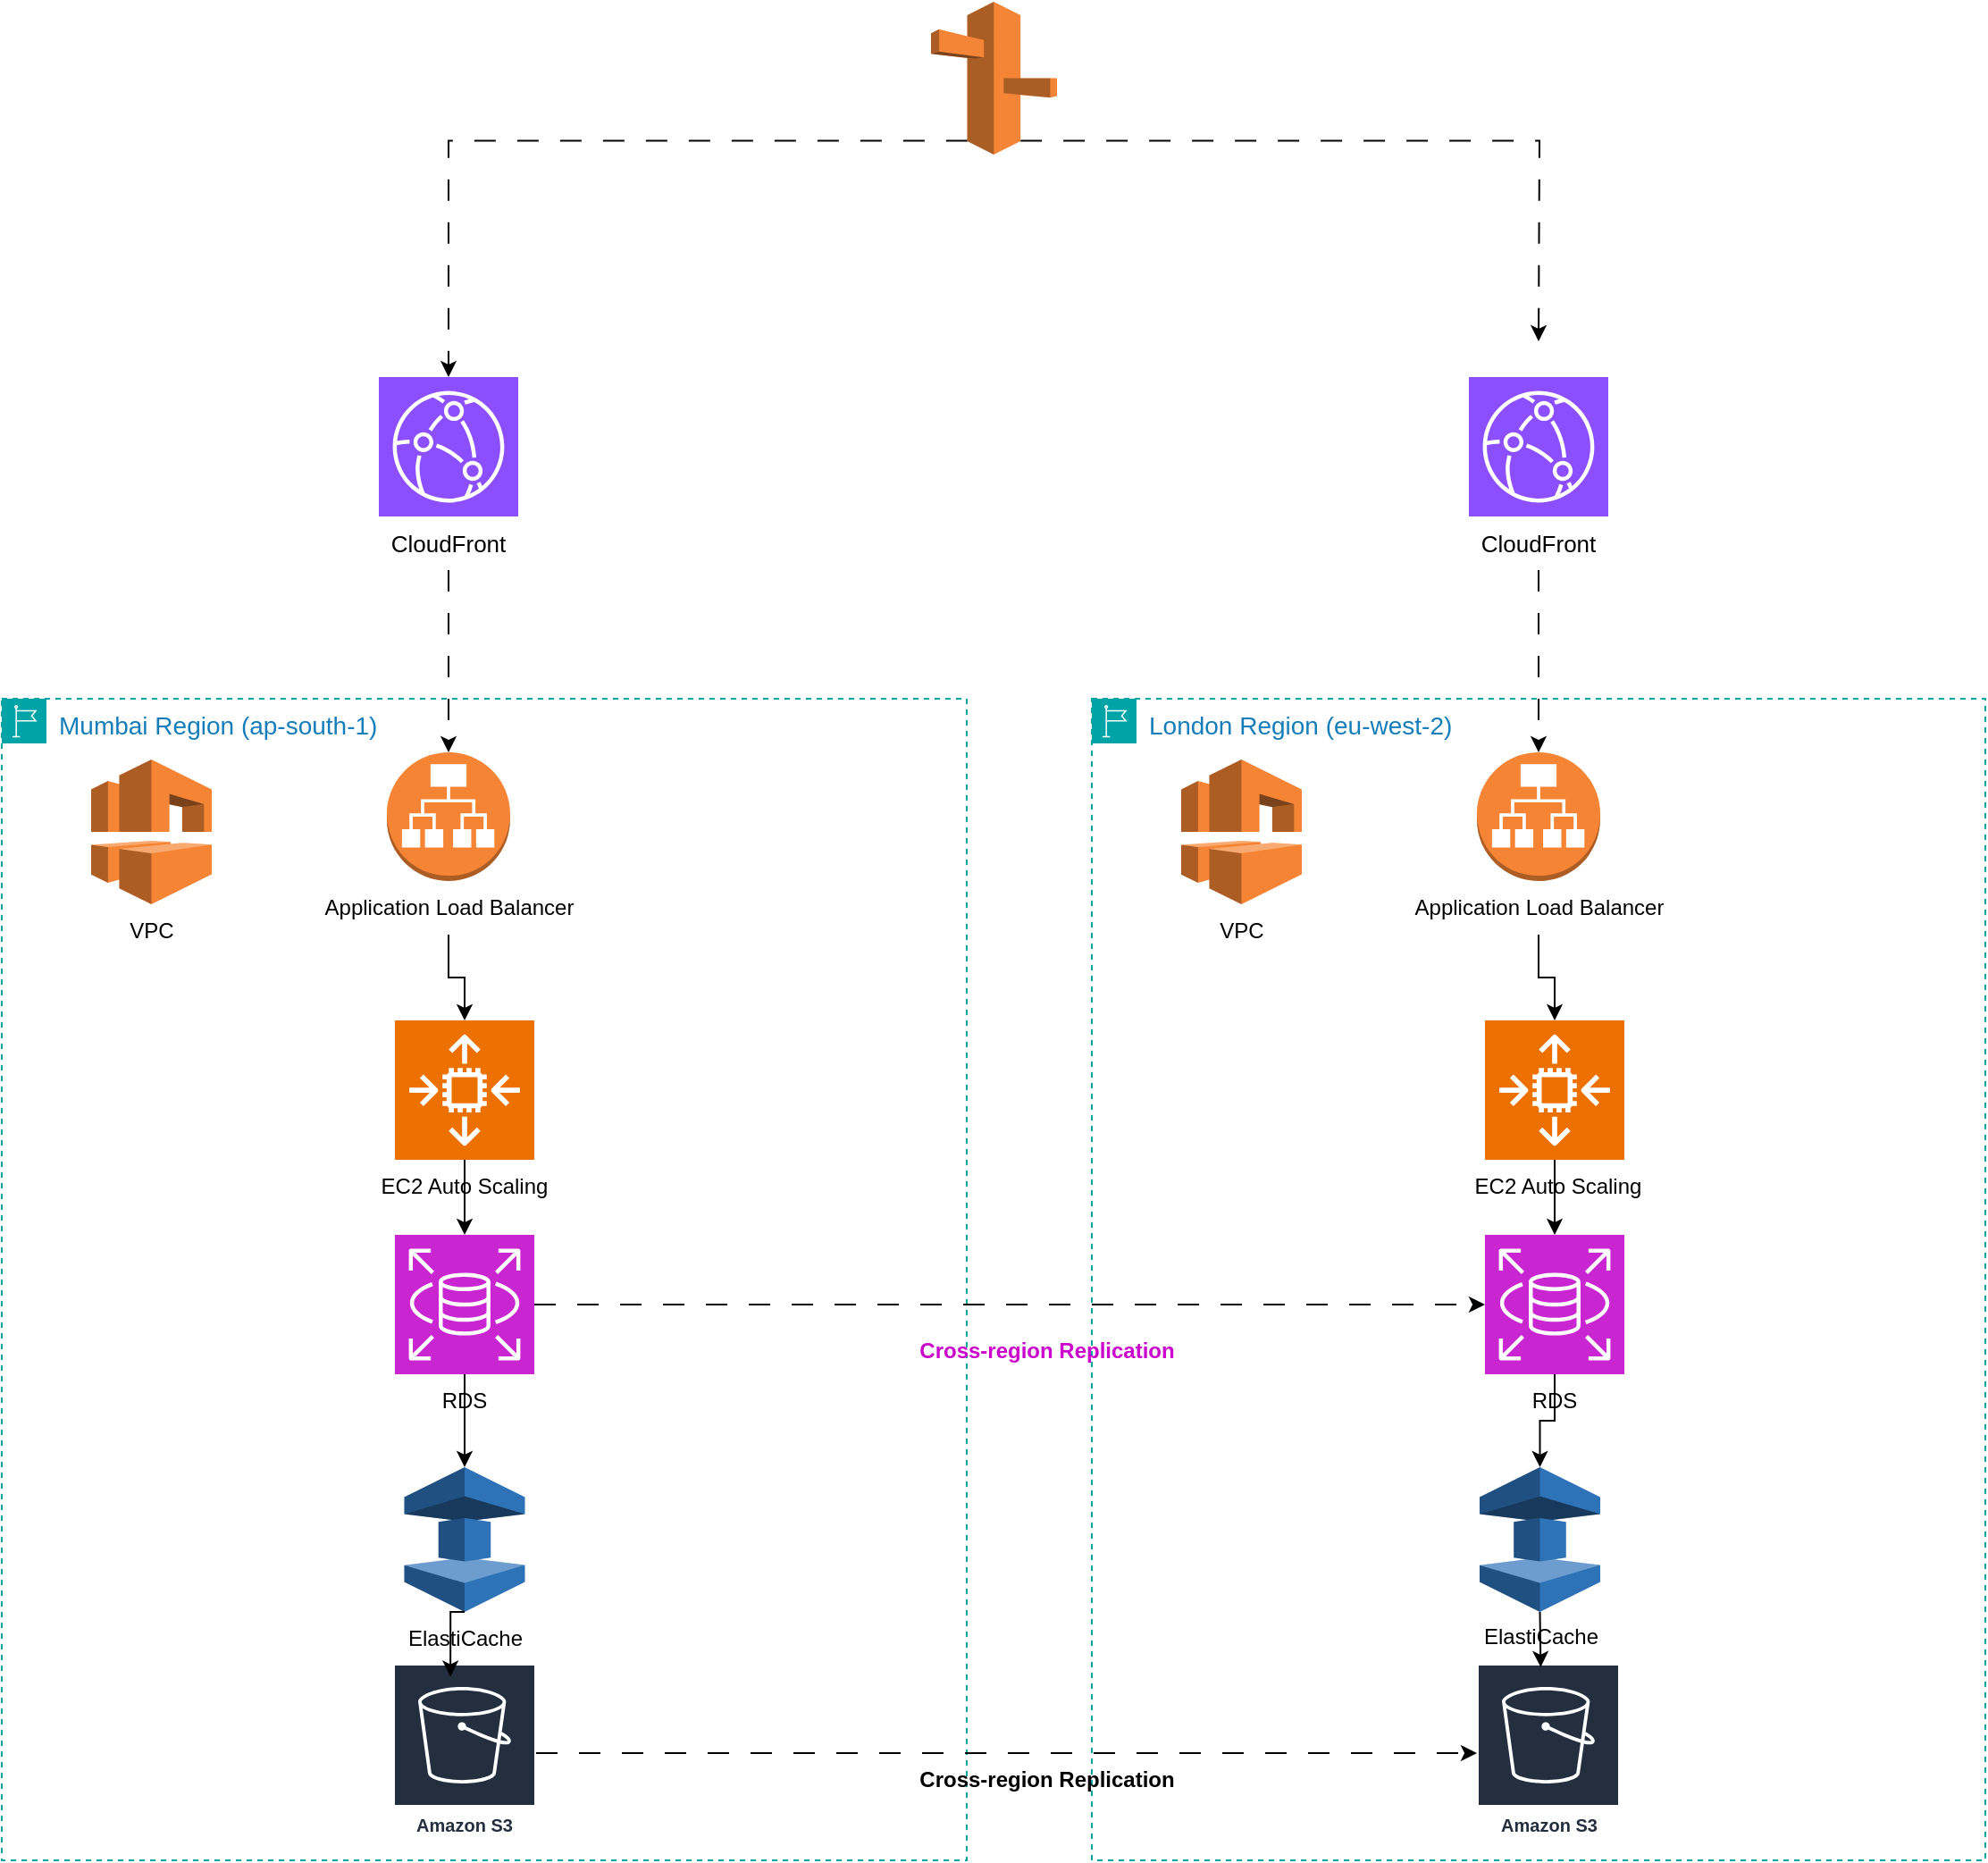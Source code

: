 <mxfile version="24.7.13">
  <diagram name="Page-1" id="kdZGI_m3e6Z1d-hyXX-w">
    <mxGraphModel dx="2497" dy="942" grid="1" gridSize="10" guides="1" tooltips="1" connect="1" arrows="1" fold="1" page="1" pageScale="1" pageWidth="827" pageHeight="1169" math="0" shadow="0">
      <root>
        <mxCell id="0" />
        <mxCell id="1" parent="0" />
        <mxCell id="vC_pauE58aYi4fVgcCe0-69" style="edgeStyle=orthogonalEdgeStyle;rounded=0;orthogonalLoop=1;jettySize=auto;html=1;exitX=0.29;exitY=0.91;exitDx=0;exitDy=0;exitPerimeter=0;dashed=1;dashPattern=12 12;" edge="1" parent="1" source="vC_pauE58aYi4fVgcCe0-16" target="vC_pauE58aYi4fVgcCe0-29">
          <mxGeometry relative="1" as="geometry" />
        </mxCell>
        <mxCell id="vC_pauE58aYi4fVgcCe0-70" style="edgeStyle=orthogonalEdgeStyle;rounded=0;orthogonalLoop=1;jettySize=auto;html=1;exitX=0.71;exitY=0.91;exitDx=0;exitDy=0;exitPerimeter=0;dashed=1;dashPattern=12 12;" edge="1" parent="1" source="vC_pauE58aYi4fVgcCe0-16">
          <mxGeometry relative="1" as="geometry">
            <mxPoint x="640" y="270" as="targetPoint" />
          </mxGeometry>
        </mxCell>
        <mxCell id="vC_pauE58aYi4fVgcCe0-16" value="" style="outlineConnect=0;dashed=0;verticalLabelPosition=bottom;verticalAlign=top;align=center;html=1;shape=mxgraph.aws3.route_53;fillColor=#F58536;gradientColor=none;" vertex="1" parent="1">
          <mxGeometry x="300" y="80" width="70.5" height="85.5" as="geometry" />
        </mxCell>
        <mxCell id="vC_pauE58aYi4fVgcCe0-26" value="&lt;font style=&quot;font-size: 14px;&quot;&gt;Mumbai&amp;nbsp;Region (ap-south-1)&lt;/font&gt;" style="points=[[0,0],[0.25,0],[0.5,0],[0.75,0],[1,0],[1,0.25],[1,0.5],[1,0.75],[1,1],[0.75,1],[0.5,1],[0.25,1],[0,1],[0,0.75],[0,0.5],[0,0.25]];outlineConnect=0;gradientColor=none;html=1;whiteSpace=wrap;fontSize=12;fontStyle=0;container=1;pointerEvents=0;collapsible=0;recursiveResize=0;shape=mxgraph.aws4.group;grIcon=mxgraph.aws4.group_region;strokeColor=#00A4A6;fillColor=none;verticalAlign=top;align=left;spacingLeft=30;fontColor=#147EBA;perimeterSpacing=13;shadow=0;dashed=1;" vertex="1" parent="1">
          <mxGeometry x="-220" y="470" width="540" height="650" as="geometry" />
        </mxCell>
        <mxCell id="vC_pauE58aYi4fVgcCe0-27" value="" style="outlineConnect=0;dashed=0;verticalLabelPosition=bottom;verticalAlign=top;align=center;html=1;shape=mxgraph.aws3.vpc;fillColor=#F58534;gradientColor=none;" vertex="1" parent="vC_pauE58aYi4fVgcCe0-26">
          <mxGeometry x="50" y="34" width="67.5" height="81" as="geometry" />
        </mxCell>
        <mxCell id="vC_pauE58aYi4fVgcCe0-28" value="" style="sketch=0;points=[[0,0,0],[0.25,0,0],[0.5,0,0],[0.75,0,0],[1,0,0],[0,1,0],[0.25,1,0],[0.5,1,0],[0.75,1,0],[1,1,0],[0,0.25,0],[0,0.5,0],[0,0.75,0],[1,0.25,0],[1,0.5,0],[1,0.75,0]];outlineConnect=0;fontColor=#232F3E;fillColor=#C925D1;strokeColor=#ffffff;dashed=0;verticalLabelPosition=bottom;verticalAlign=top;align=center;html=1;fontSize=12;fontStyle=0;aspect=fixed;shape=mxgraph.aws4.resourceIcon;resIcon=mxgraph.aws4.rds;" vertex="1" parent="vC_pauE58aYi4fVgcCe0-26">
          <mxGeometry x="220" y="300" width="78" height="78" as="geometry" />
        </mxCell>
        <mxCell id="vC_pauE58aYi4fVgcCe0-32" value="" style="sketch=0;points=[[0,0,0],[0.25,0,0],[0.5,0,0],[0.75,0,0],[1,0,0],[0,1,0],[0.25,1,0],[0.5,1,0],[0.75,1,0],[1,1,0],[0,0.25,0],[0,0.5,0],[0,0.75,0],[1,0.25,0],[1,0.5,0],[1,0.75,0]];outlineConnect=0;fontColor=#232F3E;fillColor=#ED7100;strokeColor=#ffffff;dashed=0;verticalLabelPosition=bottom;verticalAlign=top;align=center;html=1;fontSize=12;fontStyle=0;aspect=fixed;shape=mxgraph.aws4.resourceIcon;resIcon=mxgraph.aws4.auto_scaling2;" vertex="1" parent="vC_pauE58aYi4fVgcCe0-26">
          <mxGeometry x="220" y="180" width="78" height="78" as="geometry" />
        </mxCell>
        <mxCell id="vC_pauE58aYi4fVgcCe0-33" value="EC2 Auto Scaling" style="text;strokeColor=none;align=center;fillColor=none;html=1;verticalAlign=middle;whiteSpace=wrap;rounded=0;" vertex="1" parent="vC_pauE58aYi4fVgcCe0-26">
          <mxGeometry x="204" y="258" width="110" height="30" as="geometry" />
        </mxCell>
        <mxCell id="vC_pauE58aYi4fVgcCe0-34" value="RDS" style="text;strokeColor=none;align=center;fillColor=none;html=1;verticalAlign=middle;whiteSpace=wrap;rounded=0;" vertex="1" parent="vC_pauE58aYi4fVgcCe0-26">
          <mxGeometry x="229" y="378" width="60" height="30" as="geometry" />
        </mxCell>
        <mxCell id="vC_pauE58aYi4fVgcCe0-35" value="VPC" style="text;strokeColor=none;align=center;fillColor=none;html=1;verticalAlign=middle;whiteSpace=wrap;rounded=0;" vertex="1" parent="vC_pauE58aYi4fVgcCe0-26">
          <mxGeometry x="53.75" y="115" width="60" height="30" as="geometry" />
        </mxCell>
        <mxCell id="vC_pauE58aYi4fVgcCe0-45" value="" style="outlineConnect=0;dashed=0;verticalLabelPosition=bottom;verticalAlign=top;align=center;html=1;shape=mxgraph.aws3.application_load_balancer;fillColor=#F58534;gradientColor=none;" vertex="1" parent="vC_pauE58aYi4fVgcCe0-26">
          <mxGeometry x="215.5" y="30" width="69" height="72" as="geometry" />
        </mxCell>
        <mxCell id="vC_pauE58aYi4fVgcCe0-50" value="" style="outlineConnect=0;dashed=0;verticalLabelPosition=bottom;verticalAlign=top;align=center;html=1;shape=mxgraph.aws3.elasticache;fillColor=#2E73B8;gradientColor=none;" vertex="1" parent="vC_pauE58aYi4fVgcCe0-26">
          <mxGeometry x="225.25" y="430" width="67.5" height="81" as="geometry" />
        </mxCell>
        <mxCell id="vC_pauE58aYi4fVgcCe0-77" style="edgeStyle=orthogonalEdgeStyle;rounded=0;orthogonalLoop=1;jettySize=auto;html=1;exitX=0.5;exitY=1;exitDx=0;exitDy=0;exitPerimeter=0;entryX=0.5;entryY=0;entryDx=0;entryDy=0;entryPerimeter=0;" edge="1" parent="vC_pauE58aYi4fVgcCe0-26" source="vC_pauE58aYi4fVgcCe0-48" target="vC_pauE58aYi4fVgcCe0-32">
          <mxGeometry relative="1" as="geometry" />
        </mxCell>
        <mxCell id="vC_pauE58aYi4fVgcCe0-48" value="Application Load Balancer" style="text;html=1;align=center;verticalAlign=middle;resizable=0;points=[];autosize=1;strokeColor=none;fillColor=none;" vertex="1" parent="vC_pauE58aYi4fVgcCe0-26">
          <mxGeometry x="170" y="102" width="160" height="30" as="geometry" />
        </mxCell>
        <mxCell id="vC_pauE58aYi4fVgcCe0-79" value="" style="edgeStyle=orthogonalEdgeStyle;rounded=0;orthogonalLoop=1;jettySize=auto;html=1;exitX=0.5;exitY=1;exitDx=0;exitDy=0;exitPerimeter=0;entryX=0.5;entryY=0;entryDx=0;entryDy=0;entryPerimeter=0;" edge="1" parent="vC_pauE58aYi4fVgcCe0-26" source="vC_pauE58aYi4fVgcCe0-45" target="vC_pauE58aYi4fVgcCe0-48">
          <mxGeometry relative="1" as="geometry">
            <mxPoint x="30" y="542" as="sourcePoint" />
            <mxPoint x="39" y="620" as="targetPoint" />
          </mxGeometry>
        </mxCell>
        <mxCell id="vC_pauE58aYi4fVgcCe0-81" style="edgeStyle=orthogonalEdgeStyle;rounded=0;orthogonalLoop=1;jettySize=auto;html=1;entryX=0.5;entryY=0;entryDx=0;entryDy=0;entryPerimeter=0;" edge="1" parent="vC_pauE58aYi4fVgcCe0-26" source="vC_pauE58aYi4fVgcCe0-32" target="vC_pauE58aYi4fVgcCe0-28">
          <mxGeometry relative="1" as="geometry" />
        </mxCell>
        <mxCell id="vC_pauE58aYi4fVgcCe0-30" value="Amazon S3" style="sketch=0;outlineConnect=0;fontColor=#232F3E;gradientColor=none;strokeColor=#ffffff;fillColor=#232F3E;dashed=0;verticalLabelPosition=middle;verticalAlign=bottom;align=center;html=1;whiteSpace=wrap;fontSize=10;fontStyle=1;spacing=3;shape=mxgraph.aws4.productIcon;prIcon=mxgraph.aws4.s3;" vertex="1" parent="vC_pauE58aYi4fVgcCe0-26">
          <mxGeometry x="219" y="540" width="80" height="100" as="geometry" />
        </mxCell>
        <mxCell id="vC_pauE58aYi4fVgcCe0-114" value="ElastiCache" style="text;html=1;align=center;verticalAlign=middle;resizable=0;points=[];autosize=1;strokeColor=none;fillColor=none;" vertex="1" parent="vC_pauE58aYi4fVgcCe0-26">
          <mxGeometry x="214" y="511" width="90" height="30" as="geometry" />
        </mxCell>
        <mxCell id="vC_pauE58aYi4fVgcCe0-120" style="edgeStyle=orthogonalEdgeStyle;rounded=0;orthogonalLoop=1;jettySize=auto;html=1;exitX=0.5;exitY=1;exitDx=0;exitDy=0;exitPerimeter=0;entryX=0.412;entryY=1.209;entryDx=0;entryDy=0;entryPerimeter=0;" edge="1" parent="vC_pauE58aYi4fVgcCe0-26" source="vC_pauE58aYi4fVgcCe0-50" target="vC_pauE58aYi4fVgcCe0-114">
          <mxGeometry relative="1" as="geometry" />
        </mxCell>
        <mxCell id="vC_pauE58aYi4fVgcCe0-124" style="edgeStyle=orthogonalEdgeStyle;rounded=0;orthogonalLoop=1;jettySize=auto;html=1;entryX=0.5;entryY=0;entryDx=0;entryDy=0;entryPerimeter=0;" edge="1" parent="vC_pauE58aYi4fVgcCe0-26" source="vC_pauE58aYi4fVgcCe0-28" target="vC_pauE58aYi4fVgcCe0-50">
          <mxGeometry relative="1" as="geometry" />
        </mxCell>
        <mxCell id="vC_pauE58aYi4fVgcCe0-29" value="" style="sketch=0;points=[[0,0,0],[0.25,0,0],[0.5,0,0],[0.75,0,0],[1,0,0],[0,1,0],[0.25,1,0],[0.5,1,0],[0.75,1,0],[1,1,0],[0,0.25,0],[0,0.5,0],[0,0.75,0],[1,0.25,0],[1,0.5,0],[1,0.75,0]];outlineConnect=0;fontColor=#232F3E;fillColor=#8C4FFF;strokeColor=#ffffff;dashed=0;verticalLabelPosition=bottom;verticalAlign=top;align=center;html=1;fontSize=12;fontStyle=0;aspect=fixed;shape=mxgraph.aws4.resourceIcon;resIcon=mxgraph.aws4.cloudfront;" vertex="1" parent="1">
          <mxGeometry x="-9" y="290" width="78" height="78" as="geometry" />
        </mxCell>
        <mxCell id="vC_pauE58aYi4fVgcCe0-31" value="&lt;font style=&quot;font-size: 13px;&quot;&gt;CloudFront&lt;/font&gt;" style="text;strokeColor=none;align=center;fillColor=none;html=1;verticalAlign=middle;whiteSpace=wrap;rounded=0;" vertex="1" parent="1">
          <mxGeometry y="368" width="60" height="30" as="geometry" />
        </mxCell>
        <mxCell id="vC_pauE58aYi4fVgcCe0-63" value="" style="sketch=0;points=[[0,0,0],[0.25,0,0],[0.5,0,0],[0.75,0,0],[1,0,0],[0,1,0],[0.25,1,0],[0.5,1,0],[0.75,1,0],[1,1,0],[0,0.25,0],[0,0.5,0],[0,0.75,0],[1,0.25,0],[1,0.5,0],[1,0.75,0]];outlineConnect=0;fontColor=#232F3E;fillColor=#8C4FFF;strokeColor=#ffffff;dashed=0;verticalLabelPosition=bottom;verticalAlign=top;align=center;html=1;fontSize=12;fontStyle=0;aspect=fixed;shape=mxgraph.aws4.resourceIcon;resIcon=mxgraph.aws4.cloudfront;" vertex="1" parent="1">
          <mxGeometry x="601" y="290" width="78" height="78" as="geometry" />
        </mxCell>
        <mxCell id="vC_pauE58aYi4fVgcCe0-64" value="&lt;font style=&quot;font-size: 13px;&quot;&gt;CloudFront&lt;/font&gt;" style="text;strokeColor=none;align=center;fillColor=none;html=1;verticalAlign=middle;whiteSpace=wrap;rounded=0;" vertex="1" parent="1">
          <mxGeometry x="610" y="368" width="60" height="30" as="geometry" />
        </mxCell>
        <mxCell id="vC_pauE58aYi4fVgcCe0-73" style="edgeStyle=orthogonalEdgeStyle;rounded=0;orthogonalLoop=1;jettySize=auto;html=1;exitX=0.5;exitY=1;exitDx=0;exitDy=0;entryX=0.5;entryY=0;entryDx=0;entryDy=0;entryPerimeter=0;dashed=1;dashPattern=12 12;" edge="1" parent="1" source="vC_pauE58aYi4fVgcCe0-31" target="vC_pauE58aYi4fVgcCe0-45">
          <mxGeometry relative="1" as="geometry" />
        </mxCell>
        <mxCell id="vC_pauE58aYi4fVgcCe0-88" value="London&amp;nbsp;Region (eu-west-2)" style="points=[[0,0],[0.25,0],[0.5,0],[0.75,0],[1,0],[1,0.25],[1,0.5],[1,0.75],[1,1],[0.75,1],[0.5,1],[0.25,1],[0,1],[0,0.75],[0,0.5],[0,0.25]];outlineConnect=0;gradientColor=none;html=1;whiteSpace=wrap;fontSize=14;fontStyle=0;container=1;pointerEvents=0;collapsible=0;recursiveResize=0;shape=mxgraph.aws4.group;grIcon=mxgraph.aws4.group_region;strokeColor=#00A4A6;fillColor=none;verticalAlign=top;align=left;spacingLeft=30;fontColor=#147EBA;perimeterSpacing=13;shadow=0;dashed=1;" vertex="1" parent="1">
          <mxGeometry x="390" y="470" width="500" height="650" as="geometry" />
        </mxCell>
        <mxCell id="vC_pauE58aYi4fVgcCe0-89" value="" style="outlineConnect=0;dashed=0;verticalLabelPosition=bottom;verticalAlign=top;align=center;html=1;shape=mxgraph.aws3.vpc;fillColor=#F58534;gradientColor=none;" vertex="1" parent="vC_pauE58aYi4fVgcCe0-88">
          <mxGeometry x="50" y="34" width="67.5" height="81" as="geometry" />
        </mxCell>
        <mxCell id="vC_pauE58aYi4fVgcCe0-117" value="" style="edgeStyle=orthogonalEdgeStyle;rounded=0;orthogonalLoop=1;jettySize=auto;html=1;" edge="1" parent="vC_pauE58aYi4fVgcCe0-88" source="vC_pauE58aYi4fVgcCe0-90" target="vC_pauE58aYi4fVgcCe0-115">
          <mxGeometry relative="1" as="geometry" />
        </mxCell>
        <mxCell id="vC_pauE58aYi4fVgcCe0-90" value="" style="sketch=0;points=[[0,0,0],[0.25,0,0],[0.5,0,0],[0.75,0,0],[1,0,0],[0,1,0],[0.25,1,0],[0.5,1,0],[0.75,1,0],[1,1,0],[0,0.25,0],[0,0.5,0],[0,0.75,0],[1,0.25,0],[1,0.5,0],[1,0.75,0]];outlineConnect=0;fontColor=#232F3E;fillColor=#C925D1;strokeColor=#ffffff;dashed=0;verticalLabelPosition=bottom;verticalAlign=top;align=center;html=1;fontSize=12;fontStyle=0;aspect=fixed;shape=mxgraph.aws4.resourceIcon;resIcon=mxgraph.aws4.rds;" vertex="1" parent="vC_pauE58aYi4fVgcCe0-88">
          <mxGeometry x="220" y="300" width="78" height="78" as="geometry" />
        </mxCell>
        <mxCell id="vC_pauE58aYi4fVgcCe0-91" value="" style="sketch=0;points=[[0,0,0],[0.25,0,0],[0.5,0,0],[0.75,0,0],[1,0,0],[0,1,0],[0.25,1,0],[0.5,1,0],[0.75,1,0],[1,1,0],[0,0.25,0],[0,0.5,0],[0,0.75,0],[1,0.25,0],[1,0.5,0],[1,0.75,0]];outlineConnect=0;fontColor=#232F3E;fillColor=#ED7100;strokeColor=#ffffff;dashed=0;verticalLabelPosition=bottom;verticalAlign=top;align=center;html=1;fontSize=12;fontStyle=0;aspect=fixed;shape=mxgraph.aws4.resourceIcon;resIcon=mxgraph.aws4.auto_scaling2;" vertex="1" parent="vC_pauE58aYi4fVgcCe0-88">
          <mxGeometry x="220" y="180" width="78" height="78" as="geometry" />
        </mxCell>
        <mxCell id="vC_pauE58aYi4fVgcCe0-92" value="EC2 Auto Scaling" style="text;strokeColor=none;align=center;fillColor=none;html=1;verticalAlign=middle;whiteSpace=wrap;rounded=0;" vertex="1" parent="vC_pauE58aYi4fVgcCe0-88">
          <mxGeometry x="205.75" y="258" width="110" height="30" as="geometry" />
        </mxCell>
        <mxCell id="vC_pauE58aYi4fVgcCe0-94" value="RDS" style="text;strokeColor=none;align=center;fillColor=none;html=1;verticalAlign=middle;whiteSpace=wrap;rounded=0;" vertex="1" parent="vC_pauE58aYi4fVgcCe0-88">
          <mxGeometry x="229" y="378" width="60" height="30" as="geometry" />
        </mxCell>
        <mxCell id="vC_pauE58aYi4fVgcCe0-95" value="VPC" style="text;strokeColor=none;align=center;fillColor=none;html=1;verticalAlign=middle;whiteSpace=wrap;rounded=0;" vertex="1" parent="vC_pauE58aYi4fVgcCe0-88">
          <mxGeometry x="53.75" y="115" width="60" height="30" as="geometry" />
        </mxCell>
        <mxCell id="vC_pauE58aYi4fVgcCe0-96" value="" style="outlineConnect=0;dashed=0;verticalLabelPosition=bottom;verticalAlign=top;align=center;html=1;shape=mxgraph.aws3.application_load_balancer;fillColor=#F58534;gradientColor=none;" vertex="1" parent="vC_pauE58aYi4fVgcCe0-88">
          <mxGeometry x="215.5" y="30" width="69" height="72" as="geometry" />
        </mxCell>
        <mxCell id="vC_pauE58aYi4fVgcCe0-98" style="edgeStyle=orthogonalEdgeStyle;rounded=0;orthogonalLoop=1;jettySize=auto;html=1;exitX=0.5;exitY=1;exitDx=0;exitDy=0;exitPerimeter=0;entryX=0.5;entryY=0;entryDx=0;entryDy=0;entryPerimeter=0;" edge="1" parent="vC_pauE58aYi4fVgcCe0-88" source="vC_pauE58aYi4fVgcCe0-99" target="vC_pauE58aYi4fVgcCe0-91">
          <mxGeometry relative="1" as="geometry" />
        </mxCell>
        <mxCell id="vC_pauE58aYi4fVgcCe0-99" value="Application Load Balancer" style="text;html=1;align=center;verticalAlign=middle;resizable=0;points=[];autosize=1;strokeColor=none;fillColor=none;" vertex="1" parent="vC_pauE58aYi4fVgcCe0-88">
          <mxGeometry x="170" y="102" width="160" height="30" as="geometry" />
        </mxCell>
        <mxCell id="vC_pauE58aYi4fVgcCe0-100" value="" style="edgeStyle=orthogonalEdgeStyle;rounded=0;orthogonalLoop=1;jettySize=auto;html=1;exitX=0.5;exitY=1;exitDx=0;exitDy=0;exitPerimeter=0;entryX=0.5;entryY=0;entryDx=0;entryDy=0;entryPerimeter=0;" edge="1" parent="vC_pauE58aYi4fVgcCe0-88" source="vC_pauE58aYi4fVgcCe0-96" target="vC_pauE58aYi4fVgcCe0-99">
          <mxGeometry relative="1" as="geometry">
            <mxPoint x="30" y="542" as="sourcePoint" />
            <mxPoint x="39" y="620" as="targetPoint" />
          </mxGeometry>
        </mxCell>
        <mxCell id="vC_pauE58aYi4fVgcCe0-101" style="edgeStyle=orthogonalEdgeStyle;rounded=0;orthogonalLoop=1;jettySize=auto;html=1;entryX=0.5;entryY=0;entryDx=0;entryDy=0;entryPerimeter=0;" edge="1" parent="vC_pauE58aYi4fVgcCe0-88" source="vC_pauE58aYi4fVgcCe0-91" target="vC_pauE58aYi4fVgcCe0-90">
          <mxGeometry relative="1" as="geometry" />
        </mxCell>
        <mxCell id="vC_pauE58aYi4fVgcCe0-102" value="Amazon S3" style="sketch=0;outlineConnect=0;fontColor=#232F3E;gradientColor=none;strokeColor=#ffffff;fillColor=#232F3E;dashed=0;verticalLabelPosition=middle;verticalAlign=bottom;align=center;html=1;whiteSpace=wrap;fontSize=10;fontStyle=1;spacing=3;shape=mxgraph.aws4.productIcon;prIcon=mxgraph.aws4.s3;" vertex="1" parent="vC_pauE58aYi4fVgcCe0-88">
          <mxGeometry x="215.5" y="540" width="80" height="100" as="geometry" />
        </mxCell>
        <mxCell id="vC_pauE58aYi4fVgcCe0-115" value="" style="outlineConnect=0;dashed=0;verticalLabelPosition=bottom;verticalAlign=top;align=center;html=1;shape=mxgraph.aws3.elasticache;fillColor=#2E73B8;gradientColor=none;" vertex="1" parent="vC_pauE58aYi4fVgcCe0-88">
          <mxGeometry x="217" y="430" width="67.5" height="81" as="geometry" />
        </mxCell>
        <mxCell id="vC_pauE58aYi4fVgcCe0-116" value="ElastiCache" style="text;html=1;align=center;verticalAlign=middle;resizable=0;points=[];autosize=1;strokeColor=none;fillColor=none;" vertex="1" parent="vC_pauE58aYi4fVgcCe0-88">
          <mxGeometry x="205.75" y="510" width="90" height="30" as="geometry" />
        </mxCell>
        <mxCell id="vC_pauE58aYi4fVgcCe0-119" style="edgeStyle=orthogonalEdgeStyle;rounded=0;orthogonalLoop=1;jettySize=auto;html=1;exitX=0.5;exitY=1;exitDx=0;exitDy=0;exitPerimeter=0;entryX=0.505;entryY=1.064;entryDx=0;entryDy=0;entryPerimeter=0;" edge="1" parent="vC_pauE58aYi4fVgcCe0-88" source="vC_pauE58aYi4fVgcCe0-115" target="vC_pauE58aYi4fVgcCe0-116">
          <mxGeometry relative="1" as="geometry" />
        </mxCell>
        <mxCell id="vC_pauE58aYi4fVgcCe0-125" value="&lt;b&gt;Cross-region Replication&lt;/b&gt;" style="text;strokeColor=none;align=center;fillColor=none;html=1;verticalAlign=middle;whiteSpace=wrap;rounded=0;" vertex="1" parent="vC_pauE58aYi4fVgcCe0-88">
          <mxGeometry x="-110" y="590" width="170" height="30" as="geometry" />
        </mxCell>
        <mxCell id="vC_pauE58aYi4fVgcCe0-105" style="edgeStyle=orthogonalEdgeStyle;rounded=0;orthogonalLoop=1;jettySize=auto;html=1;entryX=0.5;entryY=0;entryDx=0;entryDy=0;entryPerimeter=0;dashed=1;dashPattern=12 12;" edge="1" parent="1" source="vC_pauE58aYi4fVgcCe0-64" target="vC_pauE58aYi4fVgcCe0-96">
          <mxGeometry relative="1" as="geometry" />
        </mxCell>
        <mxCell id="vC_pauE58aYi4fVgcCe0-110" style="edgeStyle=orthogonalEdgeStyle;rounded=0;orthogonalLoop=1;jettySize=auto;html=1;dashed=1;dashPattern=12 12;strokeColor=default;" edge="1" parent="1" source="vC_pauE58aYi4fVgcCe0-28" target="vC_pauE58aYi4fVgcCe0-90">
          <mxGeometry relative="1" as="geometry" />
        </mxCell>
        <mxCell id="vC_pauE58aYi4fVgcCe0-121" style="edgeStyle=orthogonalEdgeStyle;rounded=0;orthogonalLoop=1;jettySize=auto;html=1;dashed=1;dashPattern=12 12;" edge="1" parent="1" source="vC_pauE58aYi4fVgcCe0-30" target="vC_pauE58aYi4fVgcCe0-102">
          <mxGeometry relative="1" as="geometry" />
        </mxCell>
        <mxCell id="vC_pauE58aYi4fVgcCe0-126" value="&lt;b&gt;Cross-region Replication&lt;/b&gt;" style="text;align=center;html=1;verticalAlign=middle;whiteSpace=wrap;rounded=0;fontColor=#CC00CC;" vertex="1" parent="1">
          <mxGeometry x="280" y="820" width="170" height="30" as="geometry" />
        </mxCell>
      </root>
    </mxGraphModel>
  </diagram>
</mxfile>
